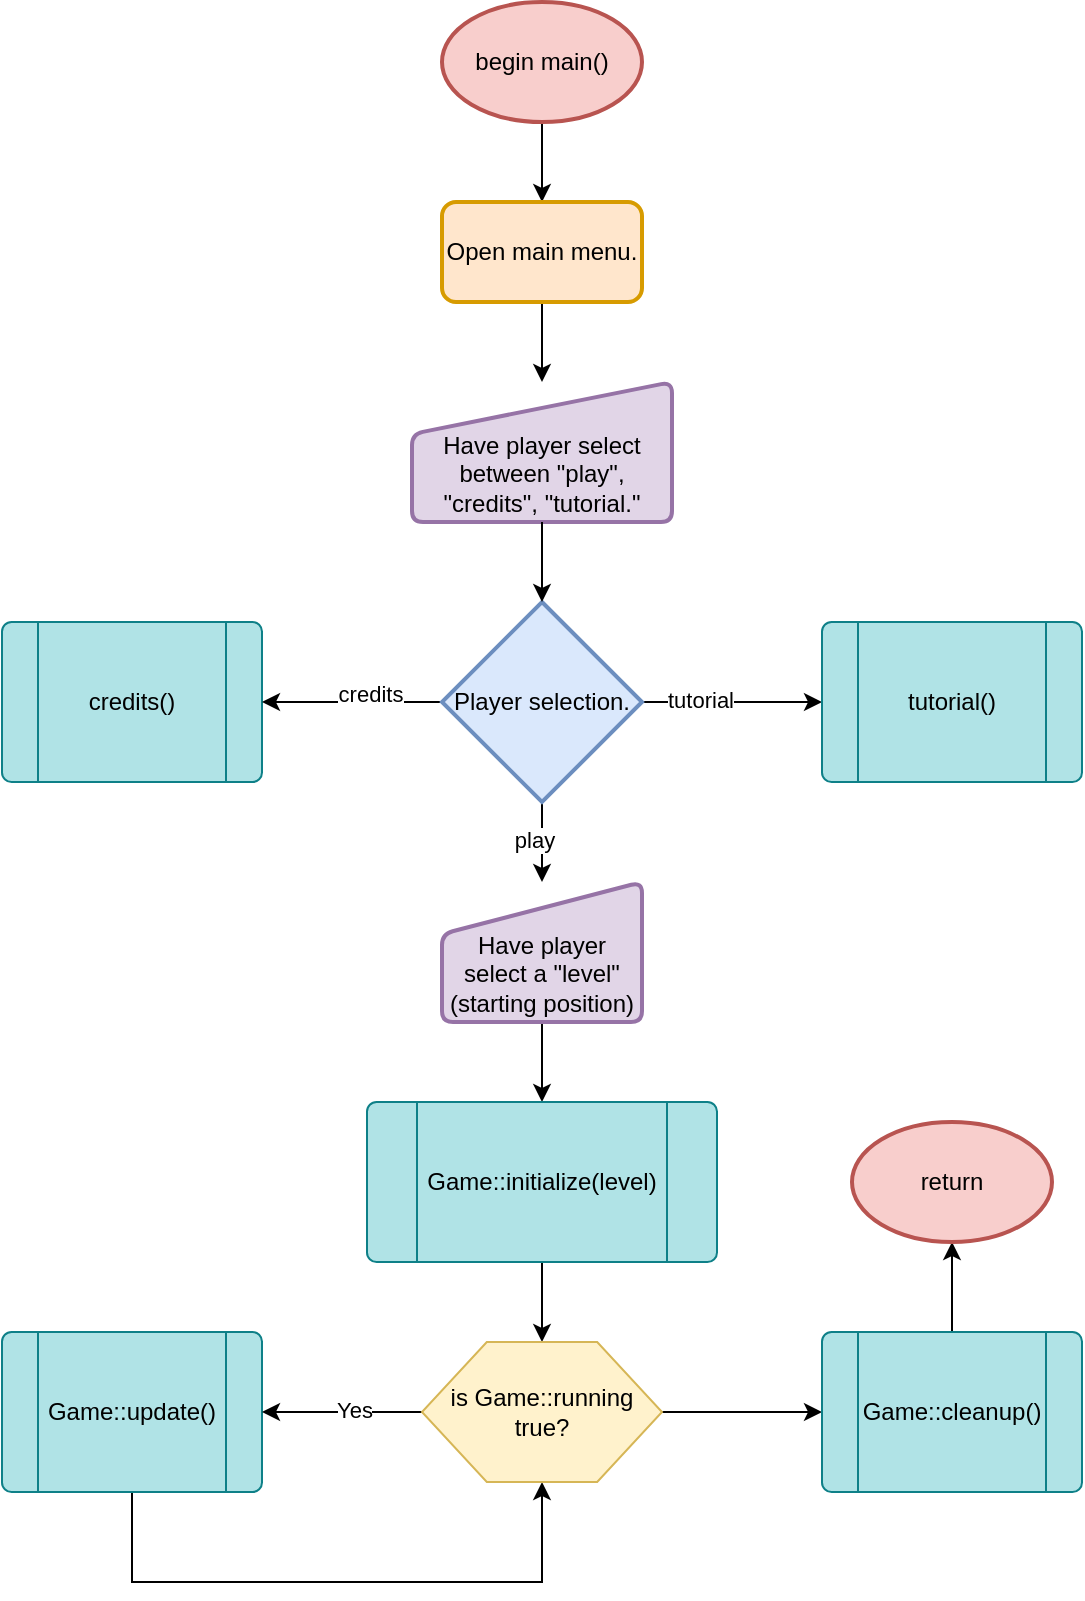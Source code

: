 <mxfile version="24.8.3">
  <diagram id="C5RBs43oDa-KdzZeNtuy" name="Page-1">
    <mxGraphModel dx="2206" dy="1055" grid="1" gridSize="10" guides="1" tooltips="1" connect="1" arrows="1" fold="1" page="1" pageScale="1" pageWidth="827" pageHeight="1169" math="0" shadow="0">
      <root>
        <mxCell id="WIyWlLk6GJQsqaUBKTNV-0" />
        <mxCell id="WIyWlLk6GJQsqaUBKTNV-1" parent="WIyWlLk6GJQsqaUBKTNV-0" />
        <mxCell id="FrLhpvqqnkOJKGce-dih-31" value="" style="edgeStyle=orthogonalEdgeStyle;rounded=0;orthogonalLoop=1;jettySize=auto;html=1;" edge="1" parent="WIyWlLk6GJQsqaUBKTNV-1" source="FrLhpvqqnkOJKGce-dih-0" target="FrLhpvqqnkOJKGce-dih-2">
          <mxGeometry relative="1" as="geometry" />
        </mxCell>
        <mxCell id="FrLhpvqqnkOJKGce-dih-0" value="begin main()" style="strokeWidth=2;html=1;shape=mxgraph.flowchart.start_1;whiteSpace=wrap;fillColor=#f8cecc;strokeColor=#b85450;" vertex="1" parent="WIyWlLk6GJQsqaUBKTNV-1">
          <mxGeometry x="330" y="80" width="100" height="60" as="geometry" />
        </mxCell>
        <mxCell id="FrLhpvqqnkOJKGce-dih-1" value="credits()" style="verticalLabelPosition=middle;verticalAlign=middle;html=1;shape=process;whiteSpace=wrap;rounded=1;size=0.14;arcSize=6;labelPosition=center;align=center;fillColor=#b0e3e6;strokeColor=#0e8088;" vertex="1" parent="WIyWlLk6GJQsqaUBKTNV-1">
          <mxGeometry x="110" y="390" width="130" height="80" as="geometry" />
        </mxCell>
        <mxCell id="FrLhpvqqnkOJKGce-dih-18" style="edgeStyle=orthogonalEdgeStyle;rounded=0;orthogonalLoop=1;jettySize=auto;html=1;entryX=0.5;entryY=0;entryDx=0;entryDy=0;" edge="1" parent="WIyWlLk6GJQsqaUBKTNV-1" source="FrLhpvqqnkOJKGce-dih-2" target="FrLhpvqqnkOJKGce-dih-4">
          <mxGeometry relative="1" as="geometry" />
        </mxCell>
        <mxCell id="FrLhpvqqnkOJKGce-dih-2" value="Open main menu." style="rounded=1;whiteSpace=wrap;html=1;absoluteArcSize=1;arcSize=14;strokeWidth=2;fillColor=#ffe6cc;strokeColor=#d79b00;" vertex="1" parent="WIyWlLk6GJQsqaUBKTNV-1">
          <mxGeometry x="330" y="180" width="100" height="50" as="geometry" />
        </mxCell>
        <mxCell id="FrLhpvqqnkOJKGce-dih-21" value="" style="edgeStyle=orthogonalEdgeStyle;rounded=0;orthogonalLoop=1;jettySize=auto;html=1;" edge="1" parent="WIyWlLk6GJQsqaUBKTNV-1" source="FrLhpvqqnkOJKGce-dih-3" target="FrLhpvqqnkOJKGce-dih-20">
          <mxGeometry relative="1" as="geometry" />
        </mxCell>
        <mxCell id="FrLhpvqqnkOJKGce-dih-3" value="Have player select a &quot;level&quot; (starting position)" style="html=1;strokeWidth=2;shape=manualInput;whiteSpace=wrap;rounded=1;size=26;arcSize=11;verticalAlign=bottom;fillColor=#e1d5e7;strokeColor=#9673a6;" vertex="1" parent="WIyWlLk6GJQsqaUBKTNV-1">
          <mxGeometry x="330" y="520" width="100" height="70" as="geometry" />
        </mxCell>
        <mxCell id="FrLhpvqqnkOJKGce-dih-4" value="Have player select between &quot;play&quot;, &quot;credits&quot;, &quot;tutorial.&quot;" style="html=1;strokeWidth=2;shape=manualInput;whiteSpace=wrap;rounded=1;size=26;arcSize=11;verticalAlign=bottom;fillColor=#e1d5e7;strokeColor=#9673a6;" vertex="1" parent="WIyWlLk6GJQsqaUBKTNV-1">
          <mxGeometry x="315" y="270" width="130" height="70" as="geometry" />
        </mxCell>
        <mxCell id="FrLhpvqqnkOJKGce-dih-10" value="" style="edgeStyle=orthogonalEdgeStyle;rounded=0;orthogonalLoop=1;jettySize=auto;html=1;entryX=1;entryY=0.5;entryDx=0;entryDy=0;" edge="1" parent="WIyWlLk6GJQsqaUBKTNV-1" source="FrLhpvqqnkOJKGce-dih-6" target="FrLhpvqqnkOJKGce-dih-1">
          <mxGeometry relative="1" as="geometry">
            <mxPoint x="380" y="520" as="targetPoint" />
          </mxGeometry>
        </mxCell>
        <mxCell id="FrLhpvqqnkOJKGce-dih-11" value="credits" style="edgeLabel;html=1;align=center;verticalAlign=middle;resizable=0;points=[];" vertex="1" connectable="0" parent="FrLhpvqqnkOJKGce-dih-10">
          <mxGeometry x="-0.2" y="-4" relative="1" as="geometry">
            <mxPoint as="offset" />
          </mxGeometry>
        </mxCell>
        <mxCell id="FrLhpvqqnkOJKGce-dih-13" value="" style="edgeStyle=orthogonalEdgeStyle;rounded=0;orthogonalLoop=1;jettySize=auto;html=1;" edge="1" parent="WIyWlLk6GJQsqaUBKTNV-1" source="FrLhpvqqnkOJKGce-dih-6" target="FrLhpvqqnkOJKGce-dih-12">
          <mxGeometry relative="1" as="geometry" />
        </mxCell>
        <mxCell id="FrLhpvqqnkOJKGce-dih-14" value="tutorial" style="edgeLabel;html=1;align=center;verticalAlign=middle;resizable=0;points=[];" vertex="1" connectable="0" parent="FrLhpvqqnkOJKGce-dih-13">
          <mxGeometry x="-0.367" y="1" relative="1" as="geometry">
            <mxPoint as="offset" />
          </mxGeometry>
        </mxCell>
        <mxCell id="FrLhpvqqnkOJKGce-dih-15" value="" style="edgeStyle=orthogonalEdgeStyle;rounded=0;orthogonalLoop=1;jettySize=auto;html=1;" edge="1" parent="WIyWlLk6GJQsqaUBKTNV-1" source="FrLhpvqqnkOJKGce-dih-6" target="FrLhpvqqnkOJKGce-dih-3">
          <mxGeometry relative="1" as="geometry" />
        </mxCell>
        <mxCell id="FrLhpvqqnkOJKGce-dih-16" value="play" style="edgeLabel;html=1;align=center;verticalAlign=middle;resizable=0;points=[];" vertex="1" connectable="0" parent="FrLhpvqqnkOJKGce-dih-15">
          <mxGeometry x="-0.05" y="-4" relative="1" as="geometry">
            <mxPoint as="offset" />
          </mxGeometry>
        </mxCell>
        <mxCell id="FrLhpvqqnkOJKGce-dih-6" value="Player selection." style="strokeWidth=2;html=1;shape=mxgraph.flowchart.decision;whiteSpace=wrap;fillColor=#dae8fc;strokeColor=#6c8ebf;" vertex="1" parent="WIyWlLk6GJQsqaUBKTNV-1">
          <mxGeometry x="330" y="380" width="100" height="100" as="geometry" />
        </mxCell>
        <mxCell id="FrLhpvqqnkOJKGce-dih-12" value="tutorial()" style="verticalLabelPosition=middle;verticalAlign=middle;html=1;shape=process;whiteSpace=wrap;rounded=1;size=0.14;arcSize=6;labelPosition=center;align=center;fillColor=#b0e3e6;strokeColor=#0e8088;" vertex="1" parent="WIyWlLk6GJQsqaUBKTNV-1">
          <mxGeometry x="520" y="390" width="130" height="80" as="geometry" />
        </mxCell>
        <mxCell id="FrLhpvqqnkOJKGce-dih-19" style="edgeStyle=orthogonalEdgeStyle;rounded=0;orthogonalLoop=1;jettySize=auto;html=1;entryX=0.5;entryY=0;entryDx=0;entryDy=0;entryPerimeter=0;" edge="1" parent="WIyWlLk6GJQsqaUBKTNV-1" source="FrLhpvqqnkOJKGce-dih-4" target="FrLhpvqqnkOJKGce-dih-6">
          <mxGeometry relative="1" as="geometry" />
        </mxCell>
        <mxCell id="FrLhpvqqnkOJKGce-dih-32" value="" style="edgeStyle=orthogonalEdgeStyle;rounded=0;orthogonalLoop=1;jettySize=auto;html=1;" edge="1" parent="WIyWlLk6GJQsqaUBKTNV-1" source="FrLhpvqqnkOJKGce-dih-20" target="FrLhpvqqnkOJKGce-dih-23">
          <mxGeometry relative="1" as="geometry" />
        </mxCell>
        <mxCell id="FrLhpvqqnkOJKGce-dih-20" value="Game::initialize(level)" style="verticalLabelPosition=middle;verticalAlign=middle;html=1;shape=process;whiteSpace=wrap;rounded=1;size=0.14;arcSize=6;labelPosition=center;align=center;fillColor=#b0e3e6;strokeColor=#0e8088;" vertex="1" parent="WIyWlLk6GJQsqaUBKTNV-1">
          <mxGeometry x="292.5" y="630" width="175" height="80" as="geometry" />
        </mxCell>
        <mxCell id="FrLhpvqqnkOJKGce-dih-25" style="edgeStyle=orthogonalEdgeStyle;rounded=0;orthogonalLoop=1;jettySize=auto;html=1;entryX=0.5;entryY=1;entryDx=0;entryDy=0;" edge="1" parent="WIyWlLk6GJQsqaUBKTNV-1" source="FrLhpvqqnkOJKGce-dih-22" target="FrLhpvqqnkOJKGce-dih-23">
          <mxGeometry relative="1" as="geometry">
            <Array as="points">
              <mxPoint x="175" y="870" />
              <mxPoint x="380" y="870" />
            </Array>
          </mxGeometry>
        </mxCell>
        <mxCell id="FrLhpvqqnkOJKGce-dih-22" value="Game::update()" style="verticalLabelPosition=middle;verticalAlign=middle;html=1;shape=process;whiteSpace=wrap;rounded=1;size=0.14;arcSize=6;labelPosition=center;align=center;fillColor=#b0e3e6;strokeColor=#0e8088;" vertex="1" parent="WIyWlLk6GJQsqaUBKTNV-1">
          <mxGeometry x="110" y="745" width="130" height="80" as="geometry" />
        </mxCell>
        <mxCell id="FrLhpvqqnkOJKGce-dih-24" value="" style="edgeStyle=orthogonalEdgeStyle;rounded=0;orthogonalLoop=1;jettySize=auto;html=1;" edge="1" parent="WIyWlLk6GJQsqaUBKTNV-1" source="FrLhpvqqnkOJKGce-dih-23" target="FrLhpvqqnkOJKGce-dih-22">
          <mxGeometry relative="1" as="geometry" />
        </mxCell>
        <mxCell id="FrLhpvqqnkOJKGce-dih-26" value="Yes" style="edgeLabel;html=1;align=center;verticalAlign=middle;resizable=0;points=[];" vertex="1" connectable="0" parent="FrLhpvqqnkOJKGce-dih-24">
          <mxGeometry x="-0.15" y="-1" relative="1" as="geometry">
            <mxPoint as="offset" />
          </mxGeometry>
        </mxCell>
        <mxCell id="FrLhpvqqnkOJKGce-dih-28" value="" style="edgeStyle=orthogonalEdgeStyle;rounded=0;orthogonalLoop=1;jettySize=auto;html=1;" edge="1" parent="WIyWlLk6GJQsqaUBKTNV-1" source="FrLhpvqqnkOJKGce-dih-23" target="FrLhpvqqnkOJKGce-dih-27">
          <mxGeometry relative="1" as="geometry" />
        </mxCell>
        <mxCell id="FrLhpvqqnkOJKGce-dih-23" value="is Game::running true?" style="verticalLabelPosition=middle;verticalAlign=middle;html=1;shape=hexagon;perimeter=hexagonPerimeter2;arcSize=6;size=0.27;labelPosition=center;align=center;whiteSpace=wrap;fillColor=#fff2cc;strokeColor=#d6b656;" vertex="1" parent="WIyWlLk6GJQsqaUBKTNV-1">
          <mxGeometry x="320" y="750" width="120" height="70" as="geometry" />
        </mxCell>
        <mxCell id="FrLhpvqqnkOJKGce-dih-30" value="" style="edgeStyle=orthogonalEdgeStyle;rounded=0;orthogonalLoop=1;jettySize=auto;html=1;" edge="1" parent="WIyWlLk6GJQsqaUBKTNV-1" source="FrLhpvqqnkOJKGce-dih-27" target="FrLhpvqqnkOJKGce-dih-29">
          <mxGeometry relative="1" as="geometry" />
        </mxCell>
        <mxCell id="FrLhpvqqnkOJKGce-dih-27" value="Game::cleanup()" style="verticalLabelPosition=middle;verticalAlign=middle;html=1;shape=process;whiteSpace=wrap;rounded=1;size=0.14;arcSize=6;labelPosition=center;align=center;fillColor=#b0e3e6;strokeColor=#0e8088;" vertex="1" parent="WIyWlLk6GJQsqaUBKTNV-1">
          <mxGeometry x="520" y="745" width="130" height="80" as="geometry" />
        </mxCell>
        <mxCell id="FrLhpvqqnkOJKGce-dih-29" value="return" style="strokeWidth=2;html=1;shape=mxgraph.flowchart.start_1;whiteSpace=wrap;fillColor=#f8cecc;strokeColor=#b85450;" vertex="1" parent="WIyWlLk6GJQsqaUBKTNV-1">
          <mxGeometry x="535" y="640" width="100" height="60" as="geometry" />
        </mxCell>
      </root>
    </mxGraphModel>
  </diagram>
</mxfile>
